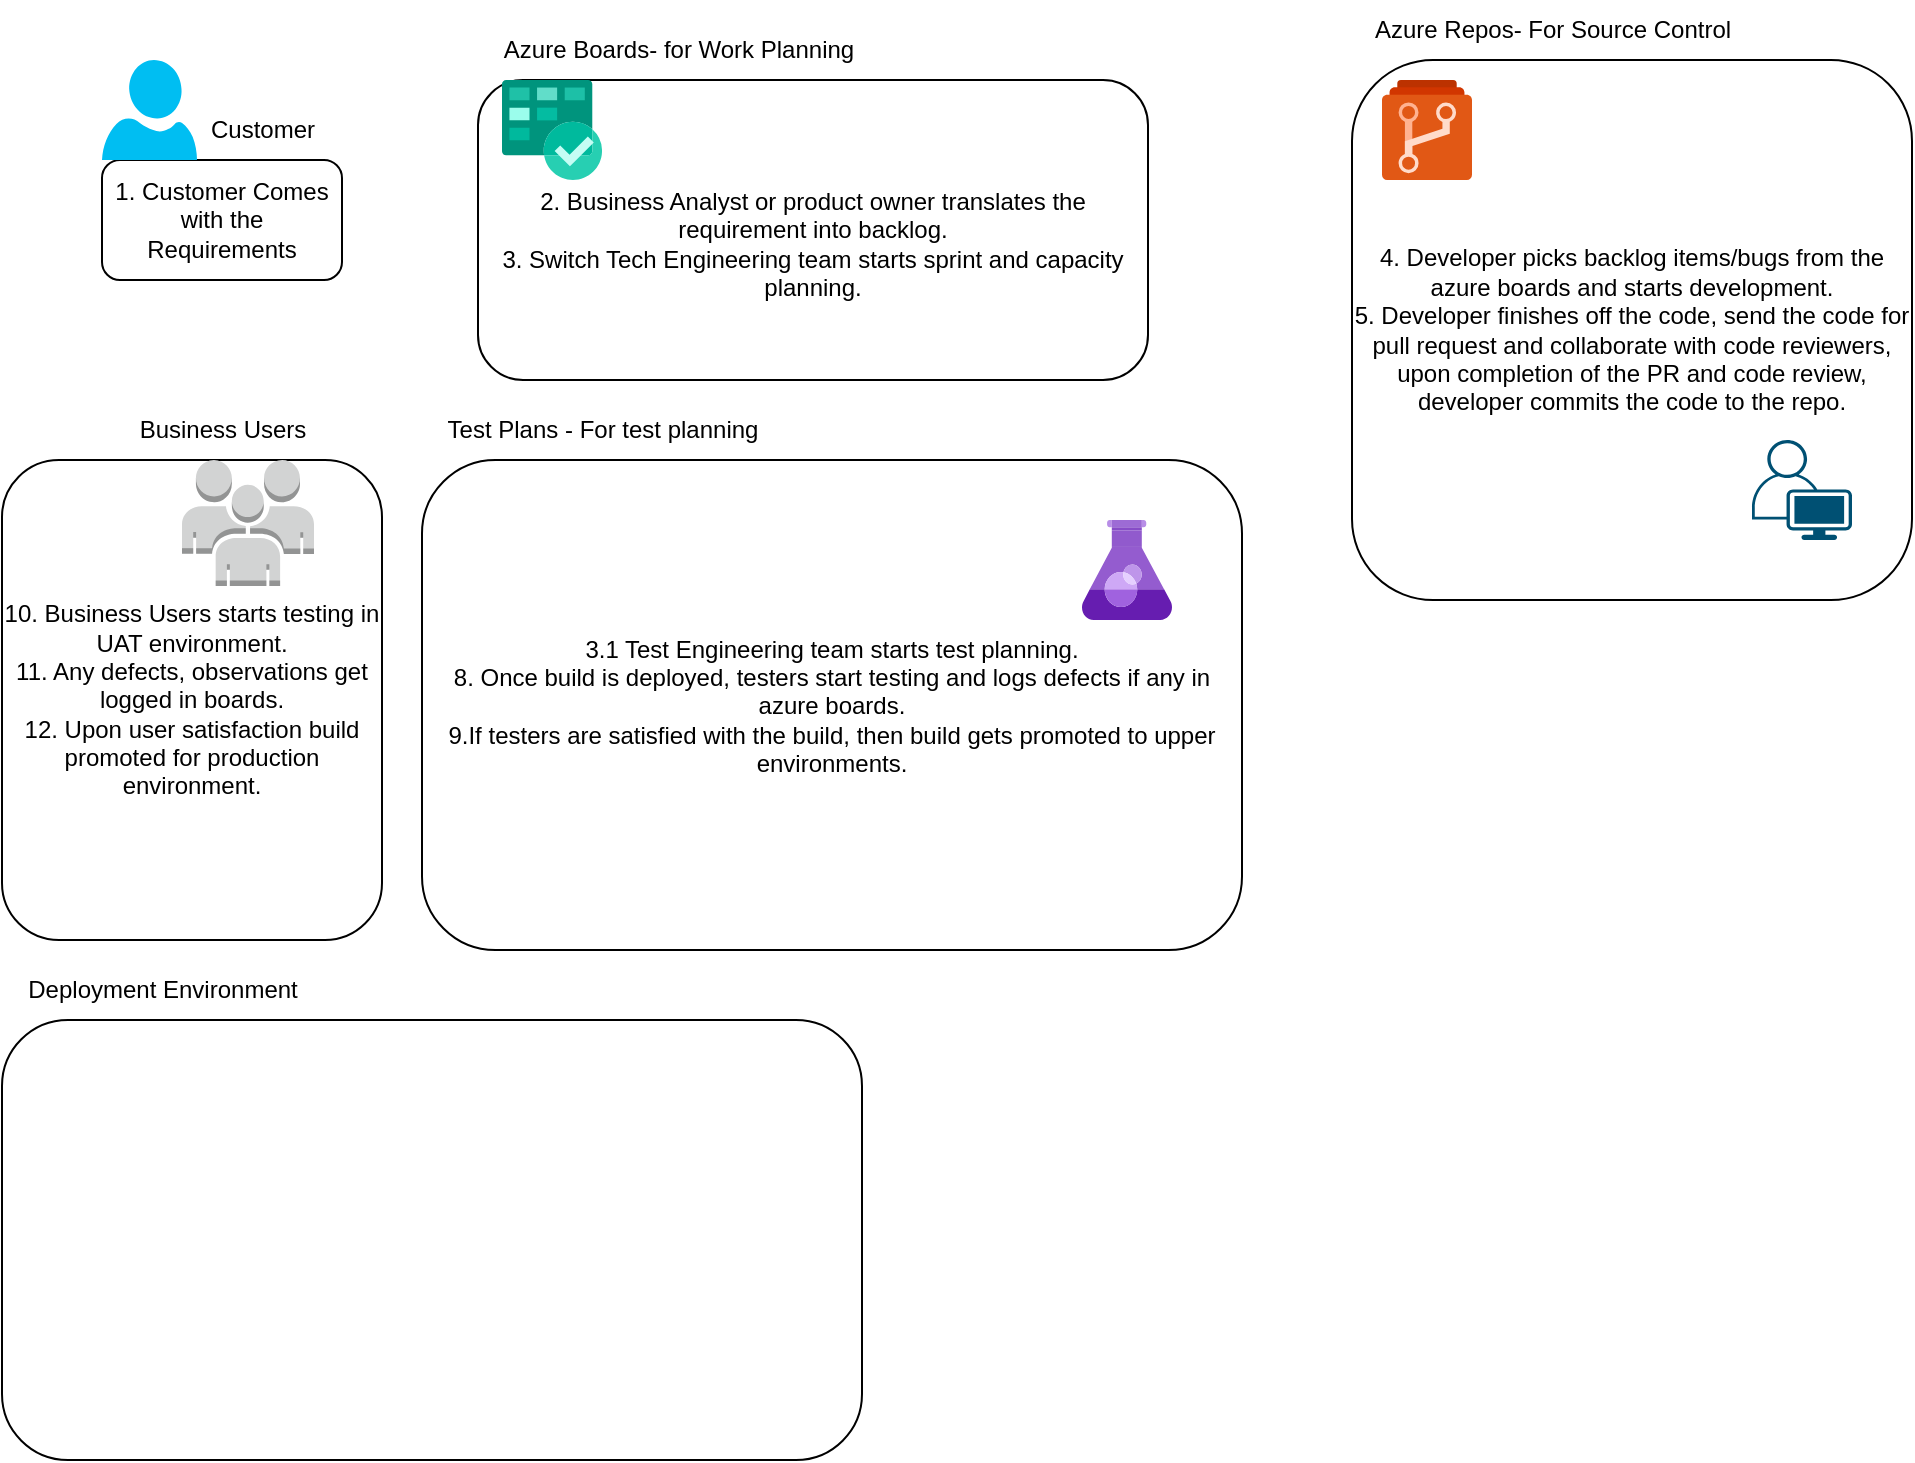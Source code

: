 <mxfile version="21.6.6" type="github">
  <diagram name="Page-1" id="g7A5dQffHWURVIQItSet">
    <mxGraphModel dx="995" dy="1681" grid="1" gridSize="10" guides="1" tooltips="1" connect="1" arrows="1" fold="1" page="1" pageScale="1" pageWidth="850" pageHeight="1100" math="0" shadow="0">
      <root>
        <mxCell id="0" />
        <mxCell id="1" parent="0" />
        <mxCell id="s7hbr12SviEL9W5G6fLX-1" value="1. Customer Comes with the Requirements" style="rounded=1;whiteSpace=wrap;html=1;" vertex="1" parent="1">
          <mxGeometry x="70" y="-300" width="120" height="60" as="geometry" />
        </mxCell>
        <mxCell id="s7hbr12SviEL9W5G6fLX-2" value="Customer" style="text;html=1;align=center;verticalAlign=middle;resizable=0;points=[];autosize=1;strokeColor=none;fillColor=none;" vertex="1" parent="1">
          <mxGeometry x="110" y="-330" width="80" height="30" as="geometry" />
        </mxCell>
        <mxCell id="s7hbr12SviEL9W5G6fLX-8" value="" style="verticalLabelPosition=bottom;html=1;verticalAlign=top;align=center;strokeColor=none;fillColor=#00BEF2;shape=mxgraph.azure.user;" vertex="1" parent="1">
          <mxGeometry x="70" y="-350" width="47.5" height="50" as="geometry" />
        </mxCell>
        <mxCell id="s7hbr12SviEL9W5G6fLX-9" value="&lt;br&gt;2. Business Analyst or product owner translates the requirement into backlog.&lt;br&gt;3. Switch Tech Engineering team starts sprint and capacity planning." style="rounded=1;whiteSpace=wrap;html=1;" vertex="1" parent="1">
          <mxGeometry x="258" y="-340" width="335" height="150" as="geometry" />
        </mxCell>
        <mxCell id="s7hbr12SviEL9W5G6fLX-11" value="" style="image;sketch=0;aspect=fixed;html=1;points=[];align=center;fontSize=12;image=img/lib/mscae/Azure_Boards.svg;" vertex="1" parent="1">
          <mxGeometry x="270" y="-340" width="50" height="50" as="geometry" />
        </mxCell>
        <mxCell id="s7hbr12SviEL9W5G6fLX-12" value="Azure Boards- for Work Planning" style="text;html=1;align=center;verticalAlign=middle;resizable=0;points=[];autosize=1;strokeColor=none;fillColor=none;" vertex="1" parent="1">
          <mxGeometry x="258" y="-370" width="200" height="30" as="geometry" />
        </mxCell>
        <mxCell id="s7hbr12SviEL9W5G6fLX-13" value="4. Developer picks backlog items/bugs from the azure boards and starts development.&lt;br&gt;5. Developer finishes off the code, send the code for pull request and collaborate with code reviewers, upon completion of the PR and code review, developer commits the code to the repo." style="rounded=1;whiteSpace=wrap;html=1;" vertex="1" parent="1">
          <mxGeometry x="695" y="-350" width="280" height="270" as="geometry" />
        </mxCell>
        <mxCell id="s7hbr12SviEL9W5G6fLX-15" value="" style="image;sketch=0;aspect=fixed;html=1;points=[];align=center;fontSize=12;image=img/lib/mscae/Azure_Repos.svg;" vertex="1" parent="1">
          <mxGeometry x="710" y="-340" width="45" height="50" as="geometry" />
        </mxCell>
        <mxCell id="s7hbr12SviEL9W5G6fLX-16" value="Azure Repos- For Source Control" style="text;html=1;align=center;verticalAlign=middle;resizable=0;points=[];autosize=1;strokeColor=none;fillColor=none;" vertex="1" parent="1">
          <mxGeometry x="695" y="-380" width="200" height="30" as="geometry" />
        </mxCell>
        <mxCell id="s7hbr12SviEL9W5G6fLX-17" value="" style="points=[[0.35,0,0],[0.98,0.51,0],[1,0.71,0],[0.67,1,0],[0,0.795,0],[0,0.65,0]];verticalLabelPosition=bottom;sketch=0;html=1;verticalAlign=top;aspect=fixed;align=center;pointerEvents=1;shape=mxgraph.cisco19.user;fillColor=#005073;strokeColor=none;" vertex="1" parent="1">
          <mxGeometry x="895" y="-160" width="50" height="50" as="geometry" />
        </mxCell>
        <mxCell id="s7hbr12SviEL9W5G6fLX-18" value="3.1 Test Engineering team starts test planning.&lt;br&gt;8. Once build is deployed, testers start testing and logs defects if any in azure boards.&lt;br&gt;9.If testers are satisfied with the build, then build gets promoted to upper environments." style="rounded=1;whiteSpace=wrap;html=1;" vertex="1" parent="1">
          <mxGeometry x="230" y="-150" width="410" height="245" as="geometry" />
        </mxCell>
        <mxCell id="s7hbr12SviEL9W5G6fLX-19" value="Test Plans - For test planning" style="text;html=1;align=center;verticalAlign=middle;resizable=0;points=[];autosize=1;strokeColor=none;fillColor=none;" vertex="1" parent="1">
          <mxGeometry x="230" y="-180" width="180" height="30" as="geometry" />
        </mxCell>
        <mxCell id="s7hbr12SviEL9W5G6fLX-20" value="" style="image;sketch=0;aspect=fixed;html=1;points=[];align=center;fontSize=12;image=img/lib/mscae/Azure_Test_Plans.svg;" vertex="1" parent="1">
          <mxGeometry x="560" y="-120" width="45" height="50" as="geometry" />
        </mxCell>
        <mxCell id="s7hbr12SviEL9W5G6fLX-21" value="10. Business Users starts testing in UAT environment.&lt;br&gt;11. Any defects, observations get logged in boards.&lt;br&gt;12. Upon user satisfaction build promoted for production environment." style="rounded=1;whiteSpace=wrap;html=1;" vertex="1" parent="1">
          <mxGeometry x="20" y="-150" width="190" height="240" as="geometry" />
        </mxCell>
        <mxCell id="s7hbr12SviEL9W5G6fLX-22" value="Business Users" style="text;html=1;align=center;verticalAlign=middle;resizable=0;points=[];autosize=1;strokeColor=none;fillColor=none;" vertex="1" parent="1">
          <mxGeometry x="75" y="-180" width="110" height="30" as="geometry" />
        </mxCell>
        <mxCell id="s7hbr12SviEL9W5G6fLX-23" value="" style="outlineConnect=0;dashed=0;verticalLabelPosition=bottom;verticalAlign=top;align=center;html=1;shape=mxgraph.aws3.users;fillColor=#D2D3D3;gradientColor=none;" vertex="1" parent="1">
          <mxGeometry x="110" y="-150" width="66" height="63" as="geometry" />
        </mxCell>
        <mxCell id="s7hbr12SviEL9W5G6fLX-24" value="" style="rounded=1;whiteSpace=wrap;html=1;" vertex="1" parent="1">
          <mxGeometry x="20" y="130" width="430" height="220" as="geometry" />
        </mxCell>
        <mxCell id="s7hbr12SviEL9W5G6fLX-25" value="Deployment Environment" style="text;html=1;align=center;verticalAlign=middle;resizable=0;points=[];autosize=1;strokeColor=none;fillColor=none;" vertex="1" parent="1">
          <mxGeometry x="20" y="100" width="160" height="30" as="geometry" />
        </mxCell>
      </root>
    </mxGraphModel>
  </diagram>
</mxfile>
